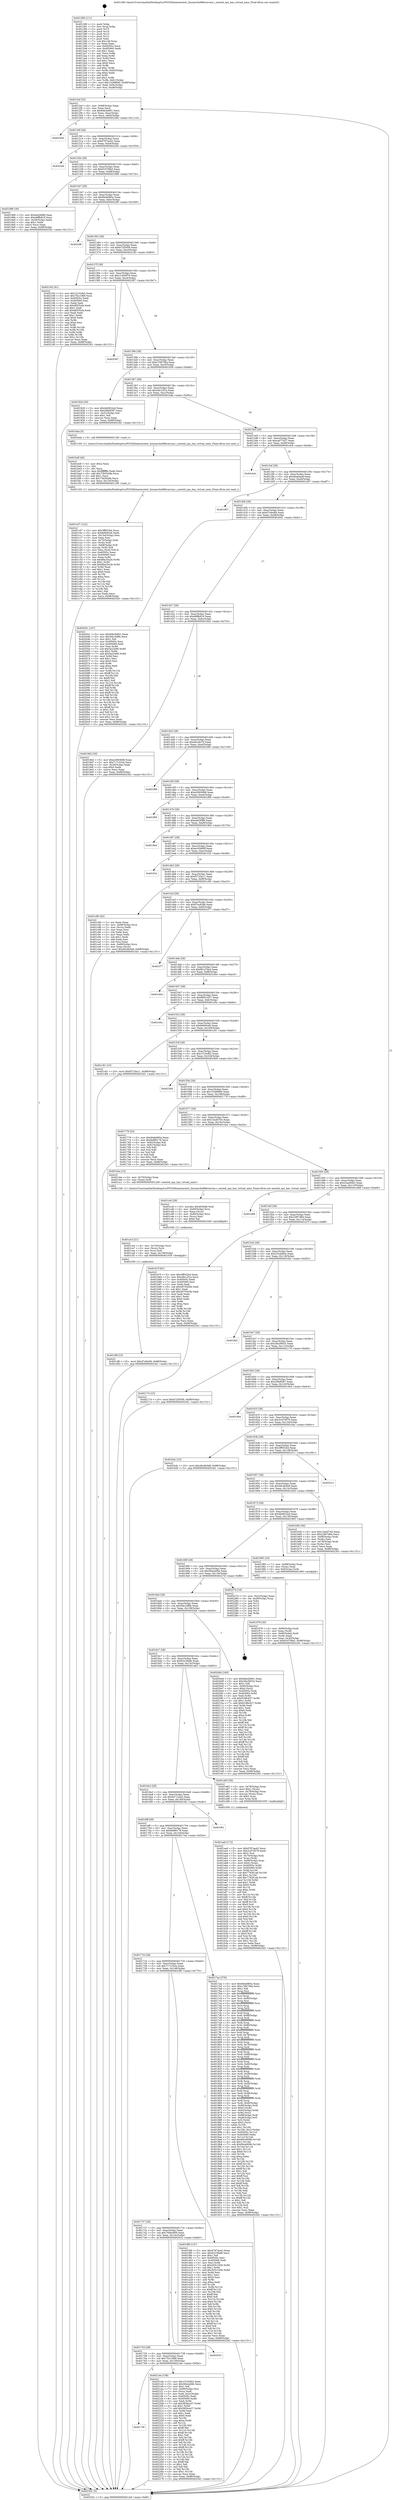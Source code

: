 digraph "0x401280" {
  label = "0x401280 (/mnt/c/Users/mathe/Desktop/tcc/POCII/binaries/extr_linuxarchx86kvmvmx.c_nested_cpu_has_virtual_nmis_Final-ollvm.out::main(0))"
  labelloc = "t"
  node[shape=record]

  Entry [label="",width=0.3,height=0.3,shape=circle,fillcolor=black,style=filled]
  "0x4012ef" [label="{
     0x4012ef [32]\l
     | [instrs]\l
     &nbsp;&nbsp;0x4012ef \<+6\>: mov -0x98(%rbp),%eax\l
     &nbsp;&nbsp;0x4012f5 \<+2\>: mov %eax,%ecx\l
     &nbsp;&nbsp;0x4012f7 \<+6\>: sub $0x84b2b801,%ecx\l
     &nbsp;&nbsp;0x4012fd \<+6\>: mov %eax,-0xac(%rbp)\l
     &nbsp;&nbsp;0x401303 \<+6\>: mov %ecx,-0xb0(%rbp)\l
     &nbsp;&nbsp;0x401309 \<+6\>: je 000000000040239d \<main+0x111d\>\l
  }"]
  "0x40239d" [label="{
     0x40239d\l
  }", style=dashed]
  "0x40130f" [label="{
     0x40130f [28]\l
     | [instrs]\l
     &nbsp;&nbsp;0x40130f \<+5\>: jmp 0000000000401314 \<main+0x94\>\l
     &nbsp;&nbsp;0x401314 \<+6\>: mov -0xac(%rbp),%eax\l
     &nbsp;&nbsp;0x40131a \<+5\>: sub $0x8787ae42,%eax\l
     &nbsp;&nbsp;0x40131f \<+6\>: mov %eax,-0xb4(%rbp)\l
     &nbsp;&nbsp;0x401325 \<+6\>: je 00000000004022d4 \<main+0x1054\>\l
  }"]
  Exit [label="",width=0.3,height=0.3,shape=circle,fillcolor=black,style=filled,peripheries=2]
  "0x4022d4" [label="{
     0x4022d4\l
  }", style=dashed]
  "0x40132b" [label="{
     0x40132b [28]\l
     | [instrs]\l
     &nbsp;&nbsp;0x40132b \<+5\>: jmp 0000000000401330 \<main+0xb0\>\l
     &nbsp;&nbsp;0x401330 \<+6\>: mov -0xac(%rbp),%eax\l
     &nbsp;&nbsp;0x401336 \<+5\>: sub $0x91679fa5,%eax\l
     &nbsp;&nbsp;0x40133b \<+6\>: mov %eax,-0xb8(%rbp)\l
     &nbsp;&nbsp;0x401341 \<+6\>: je 0000000000401996 \<main+0x716\>\l
  }"]
  "0x40176f" [label="{
     0x40176f\l
  }", style=dashed]
  "0x401996" [label="{
     0x401996 [30]\l
     | [instrs]\l
     &nbsp;&nbsp;0x401996 \<+5\>: mov $0xebd36ffd,%eax\l
     &nbsp;&nbsp;0x40199b \<+5\>: mov $0xd9ffb819,%ecx\l
     &nbsp;&nbsp;0x4019a0 \<+3\>: mov -0x30(%rbp),%edx\l
     &nbsp;&nbsp;0x4019a3 \<+3\>: cmp $0x1,%edx\l
     &nbsp;&nbsp;0x4019a6 \<+3\>: cmovl %ecx,%eax\l
     &nbsp;&nbsp;0x4019a9 \<+6\>: mov %eax,-0x98(%rbp)\l
     &nbsp;&nbsp;0x4019af \<+5\>: jmp 00000000004023d1 \<main+0x1151\>\l
  }"]
  "0x401347" [label="{
     0x401347 [28]\l
     | [instrs]\l
     &nbsp;&nbsp;0x401347 \<+5\>: jmp 000000000040134c \<main+0xcc\>\l
     &nbsp;&nbsp;0x40134c \<+6\>: mov -0xac(%rbp),%eax\l
     &nbsp;&nbsp;0x401352 \<+5\>: sub $0x9ede985a,%eax\l
     &nbsp;&nbsp;0x401357 \<+6\>: mov %eax,-0xbc(%rbp)\l
     &nbsp;&nbsp;0x40135d \<+6\>: je 000000000040228f \<main+0x100f\>\l
  }"]
  "0x4021de" [label="{
     0x4021de [159]\l
     | [instrs]\l
     &nbsp;&nbsp;0x4021de \<+5\>: mov $0x1519cfb2,%eax\l
     &nbsp;&nbsp;0x4021e3 \<+5\>: mov $0x564ca94b,%ecx\l
     &nbsp;&nbsp;0x4021e8 \<+2\>: mov $0x1,%dl\l
     &nbsp;&nbsp;0x4021ea \<+7\>: mov -0x90(%rbp),%rsi\l
     &nbsp;&nbsp;0x4021f1 \<+2\>: mov (%rsi),%edi\l
     &nbsp;&nbsp;0x4021f3 \<+3\>: mov %edi,-0x2c(%rbp)\l
     &nbsp;&nbsp;0x4021f6 \<+7\>: mov 0x40505c,%edi\l
     &nbsp;&nbsp;0x4021fd \<+8\>: mov 0x405060,%r8d\l
     &nbsp;&nbsp;0x402205 \<+3\>: mov %edi,%r9d\l
     &nbsp;&nbsp;0x402208 \<+7\>: sub $0x583bce37,%r9d\l
     &nbsp;&nbsp;0x40220f \<+4\>: sub $0x1,%r9d\l
     &nbsp;&nbsp;0x402213 \<+7\>: add $0x583bce37,%r9d\l
     &nbsp;&nbsp;0x40221a \<+4\>: imul %r9d,%edi\l
     &nbsp;&nbsp;0x40221e \<+3\>: and $0x1,%edi\l
     &nbsp;&nbsp;0x402221 \<+3\>: cmp $0x0,%edi\l
     &nbsp;&nbsp;0x402224 \<+4\>: sete %r10b\l
     &nbsp;&nbsp;0x402228 \<+4\>: cmp $0xa,%r8d\l
     &nbsp;&nbsp;0x40222c \<+4\>: setl %r11b\l
     &nbsp;&nbsp;0x402230 \<+3\>: mov %r10b,%bl\l
     &nbsp;&nbsp;0x402233 \<+3\>: xor $0xff,%bl\l
     &nbsp;&nbsp;0x402236 \<+3\>: mov %r11b,%r14b\l
     &nbsp;&nbsp;0x402239 \<+4\>: xor $0xff,%r14b\l
     &nbsp;&nbsp;0x40223d \<+3\>: xor $0x1,%dl\l
     &nbsp;&nbsp;0x402240 \<+3\>: mov %bl,%r15b\l
     &nbsp;&nbsp;0x402243 \<+4\>: and $0xff,%r15b\l
     &nbsp;&nbsp;0x402247 \<+3\>: and %dl,%r10b\l
     &nbsp;&nbsp;0x40224a \<+3\>: mov %r14b,%r12b\l
     &nbsp;&nbsp;0x40224d \<+4\>: and $0xff,%r12b\l
     &nbsp;&nbsp;0x402251 \<+3\>: and %dl,%r11b\l
     &nbsp;&nbsp;0x402254 \<+3\>: or %r10b,%r15b\l
     &nbsp;&nbsp;0x402257 \<+3\>: or %r11b,%r12b\l
     &nbsp;&nbsp;0x40225a \<+3\>: xor %r12b,%r15b\l
     &nbsp;&nbsp;0x40225d \<+3\>: or %r14b,%bl\l
     &nbsp;&nbsp;0x402260 \<+3\>: xor $0xff,%bl\l
     &nbsp;&nbsp;0x402263 \<+3\>: or $0x1,%dl\l
     &nbsp;&nbsp;0x402266 \<+2\>: and %dl,%bl\l
     &nbsp;&nbsp;0x402268 \<+3\>: or %bl,%r15b\l
     &nbsp;&nbsp;0x40226b \<+4\>: test $0x1,%r15b\l
     &nbsp;&nbsp;0x40226f \<+3\>: cmovne %ecx,%eax\l
     &nbsp;&nbsp;0x402272 \<+6\>: mov %eax,-0x98(%rbp)\l
     &nbsp;&nbsp;0x402278 \<+5\>: jmp 00000000004023d1 \<main+0x1151\>\l
  }"]
  "0x40228f" [label="{
     0x40228f\l
  }", style=dashed]
  "0x401363" [label="{
     0x401363 [28]\l
     | [instrs]\l
     &nbsp;&nbsp;0x401363 \<+5\>: jmp 0000000000401368 \<main+0xe8\>\l
     &nbsp;&nbsp;0x401368 \<+6\>: mov -0xac(%rbp),%eax\l
     &nbsp;&nbsp;0x40136e \<+5\>: sub $0xb72f3058,%eax\l
     &nbsp;&nbsp;0x401373 \<+6\>: mov %eax,-0xc0(%rbp)\l
     &nbsp;&nbsp;0x401379 \<+6\>: je 0000000000402183 \<main+0xf03\>\l
  }"]
  "0x401753" [label="{
     0x401753 [28]\l
     | [instrs]\l
     &nbsp;&nbsp;0x401753 \<+5\>: jmp 0000000000401758 \<main+0x4d8\>\l
     &nbsp;&nbsp;0x401758 \<+6\>: mov -0xac(%rbp),%eax\l
     &nbsp;&nbsp;0x40175e \<+5\>: sub $0x7f2c1868,%eax\l
     &nbsp;&nbsp;0x401763 \<+6\>: mov %eax,-0x150(%rbp)\l
     &nbsp;&nbsp;0x401769 \<+6\>: je 00000000004021de \<main+0xf5e\>\l
  }"]
  "0x402183" [label="{
     0x402183 [91]\l
     | [instrs]\l
     &nbsp;&nbsp;0x402183 \<+5\>: mov $0x1519cfb2,%eax\l
     &nbsp;&nbsp;0x402188 \<+5\>: mov $0x7f2c1868,%ecx\l
     &nbsp;&nbsp;0x40218d \<+7\>: mov 0x40505c,%edx\l
     &nbsp;&nbsp;0x402194 \<+7\>: mov 0x405060,%esi\l
     &nbsp;&nbsp;0x40219b \<+2\>: mov %edx,%edi\l
     &nbsp;&nbsp;0x40219d \<+6\>: sub $0xdf355cfa,%edi\l
     &nbsp;&nbsp;0x4021a3 \<+3\>: sub $0x1,%edi\l
     &nbsp;&nbsp;0x4021a6 \<+6\>: add $0xdf355cfa,%edi\l
     &nbsp;&nbsp;0x4021ac \<+3\>: imul %edi,%edx\l
     &nbsp;&nbsp;0x4021af \<+3\>: and $0x1,%edx\l
     &nbsp;&nbsp;0x4021b2 \<+3\>: cmp $0x0,%edx\l
     &nbsp;&nbsp;0x4021b5 \<+4\>: sete %r8b\l
     &nbsp;&nbsp;0x4021b9 \<+3\>: cmp $0xa,%esi\l
     &nbsp;&nbsp;0x4021bc \<+4\>: setl %r9b\l
     &nbsp;&nbsp;0x4021c0 \<+3\>: mov %r8b,%r10b\l
     &nbsp;&nbsp;0x4021c3 \<+3\>: and %r9b,%r10b\l
     &nbsp;&nbsp;0x4021c6 \<+3\>: xor %r9b,%r8b\l
     &nbsp;&nbsp;0x4021c9 \<+3\>: or %r8b,%r10b\l
     &nbsp;&nbsp;0x4021cc \<+4\>: test $0x1,%r10b\l
     &nbsp;&nbsp;0x4021d0 \<+3\>: cmovne %ecx,%eax\l
     &nbsp;&nbsp;0x4021d3 \<+6\>: mov %eax,-0x98(%rbp)\l
     &nbsp;&nbsp;0x4021d9 \<+5\>: jmp 00000000004023d1 \<main+0x1151\>\l
  }"]
  "0x40137f" [label="{
     0x40137f [28]\l
     | [instrs]\l
     &nbsp;&nbsp;0x40137f \<+5\>: jmp 0000000000401384 \<main+0x104\>\l
     &nbsp;&nbsp;0x401384 \<+6\>: mov -0xac(%rbp),%eax\l
     &nbsp;&nbsp;0x40138a \<+5\>: sub $0xc145d979,%eax\l
     &nbsp;&nbsp;0x40138f \<+6\>: mov %eax,-0xc4(%rbp)\l
     &nbsp;&nbsp;0x401395 \<+6\>: je 0000000000402367 \<main+0x10e7\>\l
  }"]
  "0x402032" [label="{
     0x402032\l
  }", style=dashed]
  "0x402367" [label="{
     0x402367\l
  }", style=dashed]
  "0x40139b" [label="{
     0x40139b [28]\l
     | [instrs]\l
     &nbsp;&nbsp;0x40139b \<+5\>: jmp 00000000004013a0 \<main+0x120\>\l
     &nbsp;&nbsp;0x4013a0 \<+6\>: mov -0xac(%rbp),%eax\l
     &nbsp;&nbsp;0x4013a6 \<+5\>: sub $0xc7d8758a,%eax\l
     &nbsp;&nbsp;0x4013ab \<+6\>: mov %eax,-0xc8(%rbp)\l
     &nbsp;&nbsp;0x4013b1 \<+6\>: je 0000000000401926 \<main+0x6a6\>\l
  }"]
  "0x401cf8" [label="{
     0x401cf8 [15]\l
     | [instrs]\l
     &nbsp;&nbsp;0x401cf8 \<+10\>: movl $0xd7c9e4f4,-0x98(%rbp)\l
     &nbsp;&nbsp;0x401d02 \<+5\>: jmp 00000000004023d1 \<main+0x1151\>\l
  }"]
  "0x401926" [label="{
     0x401926 [30]\l
     | [instrs]\l
     &nbsp;&nbsp;0x401926 \<+5\>: mov $0x4b0822a0,%eax\l
     &nbsp;&nbsp;0x40192b \<+5\>: mov $0x29fa8387,%ecx\l
     &nbsp;&nbsp;0x401930 \<+3\>: mov -0x31(%rbp),%dl\l
     &nbsp;&nbsp;0x401933 \<+3\>: test $0x1,%dl\l
     &nbsp;&nbsp;0x401936 \<+3\>: cmovne %ecx,%eax\l
     &nbsp;&nbsp;0x401939 \<+6\>: mov %eax,-0x98(%rbp)\l
     &nbsp;&nbsp;0x40193f \<+5\>: jmp 00000000004023d1 \<main+0x1151\>\l
  }"]
  "0x4013b7" [label="{
     0x4013b7 [28]\l
     | [instrs]\l
     &nbsp;&nbsp;0x4013b7 \<+5\>: jmp 00000000004013bc \<main+0x13c\>\l
     &nbsp;&nbsp;0x4013bc \<+6\>: mov -0xac(%rbp),%eax\l
     &nbsp;&nbsp;0x4013c2 \<+5\>: sub $0xc8e12f1a,%eax\l
     &nbsp;&nbsp;0x4013c7 \<+6\>: mov %eax,-0xcc(%rbp)\l
     &nbsp;&nbsp;0x4013cd \<+6\>: je 0000000000401bda \<main+0x95a\>\l
  }"]
  "0x401ce3" [label="{
     0x401ce3 [21]\l
     | [instrs]\l
     &nbsp;&nbsp;0x401ce3 \<+4\>: mov -0x70(%rbp),%rcx\l
     &nbsp;&nbsp;0x401ce7 \<+3\>: mov (%rcx),%rcx\l
     &nbsp;&nbsp;0x401cea \<+3\>: mov %rcx,%rdi\l
     &nbsp;&nbsp;0x401ced \<+6\>: mov %eax,-0x158(%rbp)\l
     &nbsp;&nbsp;0x401cf3 \<+5\>: call 0000000000401030 \<free@plt\>\l
     | [calls]\l
     &nbsp;&nbsp;0x401030 \{1\} (unknown)\l
  }"]
  "0x401bda" [label="{
     0x401bda [5]\l
     | [instrs]\l
     &nbsp;&nbsp;0x401bda \<+5\>: call 0000000000401160 \<next_i\>\l
     | [calls]\l
     &nbsp;&nbsp;0x401160 \{1\} (/mnt/c/Users/mathe/Desktop/tcc/POCII/binaries/extr_linuxarchx86kvmvmx.c_nested_cpu_has_virtual_nmis_Final-ollvm.out::next_i)\l
  }"]
  "0x4013d3" [label="{
     0x4013d3 [28]\l
     | [instrs]\l
     &nbsp;&nbsp;0x4013d3 \<+5\>: jmp 00000000004013d8 \<main+0x158\>\l
     &nbsp;&nbsp;0x4013d8 \<+6\>: mov -0xac(%rbp),%eax\l
     &nbsp;&nbsp;0x4013de \<+5\>: sub $0xcaf77d27,%eax\l
     &nbsp;&nbsp;0x4013e3 \<+6\>: mov %eax,-0xd0(%rbp)\l
     &nbsp;&nbsp;0x4013e9 \<+6\>: je 0000000000401dcb \<main+0xb4b\>\l
  }"]
  "0x401cc6" [label="{
     0x401cc6 [29]\l
     | [instrs]\l
     &nbsp;&nbsp;0x401cc6 \<+10\>: movabs $0x4030d6,%rdi\l
     &nbsp;&nbsp;0x401cd0 \<+4\>: mov -0x60(%rbp),%rcx\l
     &nbsp;&nbsp;0x401cd4 \<+2\>: mov %eax,(%rcx)\l
     &nbsp;&nbsp;0x401cd6 \<+4\>: mov -0x60(%rbp),%rcx\l
     &nbsp;&nbsp;0x401cda \<+2\>: mov (%rcx),%esi\l
     &nbsp;&nbsp;0x401cdc \<+2\>: mov $0x0,%al\l
     &nbsp;&nbsp;0x401cde \<+5\>: call 0000000000401040 \<printf@plt\>\l
     | [calls]\l
     &nbsp;&nbsp;0x401040 \{1\} (unknown)\l
  }"]
  "0x401dcb" [label="{
     0x401dcb\l
  }", style=dashed]
  "0x4013ef" [label="{
     0x4013ef [28]\l
     | [instrs]\l
     &nbsp;&nbsp;0x4013ef \<+5\>: jmp 00000000004013f4 \<main+0x174\>\l
     &nbsp;&nbsp;0x4013f4 \<+6\>: mov -0xac(%rbp),%eax\l
     &nbsp;&nbsp;0x4013fa \<+5\>: sub $0xd4a6ea4f,%eax\l
     &nbsp;&nbsp;0x4013ff \<+6\>: mov %eax,-0xd4(%rbp)\l
     &nbsp;&nbsp;0x401405 \<+6\>: je 0000000000401d07 \<main+0xa87\>\l
  }"]
  "0x401c07" [label="{
     0x401c07 [122]\l
     | [instrs]\l
     &nbsp;&nbsp;0x401c07 \<+5\>: mov $0x3ff052b4,%ecx\l
     &nbsp;&nbsp;0x401c0c \<+5\>: mov $0xfe609ce6,%edx\l
     &nbsp;&nbsp;0x401c11 \<+6\>: mov -0x154(%rbp),%esi\l
     &nbsp;&nbsp;0x401c17 \<+3\>: imul %eax,%esi\l
     &nbsp;&nbsp;0x401c1a \<+4\>: mov -0x70(%rbp),%rdi\l
     &nbsp;&nbsp;0x401c1e \<+3\>: mov (%rdi),%rdi\l
     &nbsp;&nbsp;0x401c21 \<+4\>: mov -0x68(%rbp),%r8\l
     &nbsp;&nbsp;0x401c25 \<+3\>: movslq (%r8),%r8\l
     &nbsp;&nbsp;0x401c28 \<+4\>: mov %esi,(%rdi,%r8,4)\l
     &nbsp;&nbsp;0x401c2c \<+7\>: mov 0x40505c,%eax\l
     &nbsp;&nbsp;0x401c33 \<+7\>: mov 0x405060,%esi\l
     &nbsp;&nbsp;0x401c3a \<+3\>: mov %eax,%r9d\l
     &nbsp;&nbsp;0x401c3d \<+7\>: sub $0x89a25a2b,%r9d\l
     &nbsp;&nbsp;0x401c44 \<+4\>: sub $0x1,%r9d\l
     &nbsp;&nbsp;0x401c48 \<+7\>: add $0x89a25a2b,%r9d\l
     &nbsp;&nbsp;0x401c4f \<+4\>: imul %r9d,%eax\l
     &nbsp;&nbsp;0x401c53 \<+3\>: and $0x1,%eax\l
     &nbsp;&nbsp;0x401c56 \<+3\>: cmp $0x0,%eax\l
     &nbsp;&nbsp;0x401c59 \<+4\>: sete %r10b\l
     &nbsp;&nbsp;0x401c5d \<+3\>: cmp $0xa,%esi\l
     &nbsp;&nbsp;0x401c60 \<+4\>: setl %r11b\l
     &nbsp;&nbsp;0x401c64 \<+3\>: mov %r10b,%bl\l
     &nbsp;&nbsp;0x401c67 \<+3\>: and %r11b,%bl\l
     &nbsp;&nbsp;0x401c6a \<+3\>: xor %r11b,%r10b\l
     &nbsp;&nbsp;0x401c6d \<+3\>: or %r10b,%bl\l
     &nbsp;&nbsp;0x401c70 \<+3\>: test $0x1,%bl\l
     &nbsp;&nbsp;0x401c73 \<+3\>: cmovne %edx,%ecx\l
     &nbsp;&nbsp;0x401c76 \<+6\>: mov %ecx,-0x98(%rbp)\l
     &nbsp;&nbsp;0x401c7c \<+5\>: jmp 00000000004023d1 \<main+0x1151\>\l
  }"]
  "0x401d07" [label="{
     0x401d07\l
  }", style=dashed]
  "0x40140b" [label="{
     0x40140b [28]\l
     | [instrs]\l
     &nbsp;&nbsp;0x40140b \<+5\>: jmp 0000000000401410 \<main+0x190\>\l
     &nbsp;&nbsp;0x401410 \<+6\>: mov -0xac(%rbp),%eax\l
     &nbsp;&nbsp;0x401416 \<+5\>: sub $0xd7c9e4f4,%eax\l
     &nbsp;&nbsp;0x40141b \<+6\>: mov %eax,-0xd8(%rbp)\l
     &nbsp;&nbsp;0x401421 \<+6\>: je 0000000000402041 \<main+0xdc1\>\l
  }"]
  "0x401bdf" [label="{
     0x401bdf [40]\l
     | [instrs]\l
     &nbsp;&nbsp;0x401bdf \<+5\>: mov $0x2,%ecx\l
     &nbsp;&nbsp;0x401be4 \<+1\>: cltd\l
     &nbsp;&nbsp;0x401be5 \<+2\>: idiv %ecx\l
     &nbsp;&nbsp;0x401be7 \<+6\>: imul $0xfffffffe,%edx,%ecx\l
     &nbsp;&nbsp;0x401bed \<+6\>: add $0x73b55e9b,%ecx\l
     &nbsp;&nbsp;0x401bf3 \<+3\>: add $0x1,%ecx\l
     &nbsp;&nbsp;0x401bf6 \<+6\>: sub $0x73b55e9b,%ecx\l
     &nbsp;&nbsp;0x401bfc \<+6\>: mov %ecx,-0x154(%rbp)\l
     &nbsp;&nbsp;0x401c02 \<+5\>: call 0000000000401160 \<next_i\>\l
     | [calls]\l
     &nbsp;&nbsp;0x401160 \{1\} (/mnt/c/Users/mathe/Desktop/tcc/POCII/binaries/extr_linuxarchx86kvmvmx.c_nested_cpu_has_virtual_nmis_Final-ollvm.out::next_i)\l
  }"]
  "0x402041" [label="{
     0x402041 [147]\l
     | [instrs]\l
     &nbsp;&nbsp;0x402041 \<+5\>: mov $0x84b2b801,%eax\l
     &nbsp;&nbsp;0x402046 \<+5\>: mov $0x56e1bf9b,%ecx\l
     &nbsp;&nbsp;0x40204b \<+2\>: mov $0x1,%dl\l
     &nbsp;&nbsp;0x40204d \<+7\>: mov 0x40505c,%esi\l
     &nbsp;&nbsp;0x402054 \<+7\>: mov 0x405060,%edi\l
     &nbsp;&nbsp;0x40205b \<+3\>: mov %esi,%r8d\l
     &nbsp;&nbsp;0x40205e \<+7\>: sub $0x5a22e90,%r8d\l
     &nbsp;&nbsp;0x402065 \<+4\>: sub $0x1,%r8d\l
     &nbsp;&nbsp;0x402069 \<+7\>: add $0x5a22e90,%r8d\l
     &nbsp;&nbsp;0x402070 \<+4\>: imul %r8d,%esi\l
     &nbsp;&nbsp;0x402074 \<+3\>: and $0x1,%esi\l
     &nbsp;&nbsp;0x402077 \<+3\>: cmp $0x0,%esi\l
     &nbsp;&nbsp;0x40207a \<+4\>: sete %r9b\l
     &nbsp;&nbsp;0x40207e \<+3\>: cmp $0xa,%edi\l
     &nbsp;&nbsp;0x402081 \<+4\>: setl %r10b\l
     &nbsp;&nbsp;0x402085 \<+3\>: mov %r9b,%r11b\l
     &nbsp;&nbsp;0x402088 \<+4\>: xor $0xff,%r11b\l
     &nbsp;&nbsp;0x40208c \<+3\>: mov %r10b,%bl\l
     &nbsp;&nbsp;0x40208f \<+3\>: xor $0xff,%bl\l
     &nbsp;&nbsp;0x402092 \<+3\>: xor $0x1,%dl\l
     &nbsp;&nbsp;0x402095 \<+3\>: mov %r11b,%r14b\l
     &nbsp;&nbsp;0x402098 \<+4\>: and $0xff,%r14b\l
     &nbsp;&nbsp;0x40209c \<+3\>: and %dl,%r9b\l
     &nbsp;&nbsp;0x40209f \<+3\>: mov %bl,%r15b\l
     &nbsp;&nbsp;0x4020a2 \<+4\>: and $0xff,%r15b\l
     &nbsp;&nbsp;0x4020a6 \<+3\>: and %dl,%r10b\l
     &nbsp;&nbsp;0x4020a9 \<+3\>: or %r9b,%r14b\l
     &nbsp;&nbsp;0x4020ac \<+3\>: or %r10b,%r15b\l
     &nbsp;&nbsp;0x4020af \<+3\>: xor %r15b,%r14b\l
     &nbsp;&nbsp;0x4020b2 \<+3\>: or %bl,%r11b\l
     &nbsp;&nbsp;0x4020b5 \<+4\>: xor $0xff,%r11b\l
     &nbsp;&nbsp;0x4020b9 \<+3\>: or $0x1,%dl\l
     &nbsp;&nbsp;0x4020bc \<+3\>: and %dl,%r11b\l
     &nbsp;&nbsp;0x4020bf \<+3\>: or %r11b,%r14b\l
     &nbsp;&nbsp;0x4020c2 \<+4\>: test $0x1,%r14b\l
     &nbsp;&nbsp;0x4020c6 \<+3\>: cmovne %ecx,%eax\l
     &nbsp;&nbsp;0x4020c9 \<+6\>: mov %eax,-0x98(%rbp)\l
     &nbsp;&nbsp;0x4020cf \<+5\>: jmp 00000000004023d1 \<main+0x1151\>\l
  }"]
  "0x401427" [label="{
     0x401427 [28]\l
     | [instrs]\l
     &nbsp;&nbsp;0x401427 \<+5\>: jmp 000000000040142c \<main+0x1ac\>\l
     &nbsp;&nbsp;0x40142c \<+6\>: mov -0xac(%rbp),%eax\l
     &nbsp;&nbsp;0x401432 \<+5\>: sub $0xd9ffb819,%eax\l
     &nbsp;&nbsp;0x401437 \<+6\>: mov %eax,-0xdc(%rbp)\l
     &nbsp;&nbsp;0x40143d \<+6\>: je 00000000004019d2 \<main+0x752\>\l
  }"]
  "0x401aa0" [label="{
     0x401aa0 [172]\l
     | [instrs]\l
     &nbsp;&nbsp;0x401aa0 \<+5\>: mov $0x8787ae42,%ecx\l
     &nbsp;&nbsp;0x401aa5 \<+5\>: mov $0x2cd75979,%edx\l
     &nbsp;&nbsp;0x401aaa \<+3\>: mov $0x1,%sil\l
     &nbsp;&nbsp;0x401aad \<+4\>: mov -0x70(%rbp),%rdi\l
     &nbsp;&nbsp;0x401ab1 \<+3\>: mov %rax,(%rdi)\l
     &nbsp;&nbsp;0x401ab4 \<+4\>: mov -0x68(%rbp),%rax\l
     &nbsp;&nbsp;0x401ab8 \<+6\>: movl $0x0,(%rax)\l
     &nbsp;&nbsp;0x401abe \<+8\>: mov 0x40505c,%r8d\l
     &nbsp;&nbsp;0x401ac6 \<+8\>: mov 0x405060,%r9d\l
     &nbsp;&nbsp;0x401ace \<+3\>: mov %r8d,%r10d\l
     &nbsp;&nbsp;0x401ad1 \<+7\>: sub $0x779261a6,%r10d\l
     &nbsp;&nbsp;0x401ad8 \<+4\>: sub $0x1,%r10d\l
     &nbsp;&nbsp;0x401adc \<+7\>: add $0x779261a6,%r10d\l
     &nbsp;&nbsp;0x401ae3 \<+4\>: imul %r10d,%r8d\l
     &nbsp;&nbsp;0x401ae7 \<+4\>: and $0x1,%r8d\l
     &nbsp;&nbsp;0x401aeb \<+4\>: cmp $0x0,%r8d\l
     &nbsp;&nbsp;0x401aef \<+4\>: sete %r11b\l
     &nbsp;&nbsp;0x401af3 \<+4\>: cmp $0xa,%r9d\l
     &nbsp;&nbsp;0x401af7 \<+3\>: setl %bl\l
     &nbsp;&nbsp;0x401afa \<+3\>: mov %r11b,%r14b\l
     &nbsp;&nbsp;0x401afd \<+4\>: xor $0xff,%r14b\l
     &nbsp;&nbsp;0x401b01 \<+3\>: mov %bl,%r15b\l
     &nbsp;&nbsp;0x401b04 \<+4\>: xor $0xff,%r15b\l
     &nbsp;&nbsp;0x401b08 \<+4\>: xor $0x0,%sil\l
     &nbsp;&nbsp;0x401b0c \<+3\>: mov %r14b,%r12b\l
     &nbsp;&nbsp;0x401b0f \<+4\>: and $0x0,%r12b\l
     &nbsp;&nbsp;0x401b13 \<+3\>: and %sil,%r11b\l
     &nbsp;&nbsp;0x401b16 \<+3\>: mov %r15b,%r13b\l
     &nbsp;&nbsp;0x401b19 \<+4\>: and $0x0,%r13b\l
     &nbsp;&nbsp;0x401b1d \<+3\>: and %sil,%bl\l
     &nbsp;&nbsp;0x401b20 \<+3\>: or %r11b,%r12b\l
     &nbsp;&nbsp;0x401b23 \<+3\>: or %bl,%r13b\l
     &nbsp;&nbsp;0x401b26 \<+3\>: xor %r13b,%r12b\l
     &nbsp;&nbsp;0x401b29 \<+3\>: or %r15b,%r14b\l
     &nbsp;&nbsp;0x401b2c \<+4\>: xor $0xff,%r14b\l
     &nbsp;&nbsp;0x401b30 \<+4\>: or $0x0,%sil\l
     &nbsp;&nbsp;0x401b34 \<+3\>: and %sil,%r14b\l
     &nbsp;&nbsp;0x401b37 \<+3\>: or %r14b,%r12b\l
     &nbsp;&nbsp;0x401b3a \<+4\>: test $0x1,%r12b\l
     &nbsp;&nbsp;0x401b3e \<+3\>: cmovne %edx,%ecx\l
     &nbsp;&nbsp;0x401b41 \<+6\>: mov %ecx,-0x98(%rbp)\l
     &nbsp;&nbsp;0x401b47 \<+5\>: jmp 00000000004023d1 \<main+0x1151\>\l
  }"]
  "0x4019d2" [label="{
     0x4019d2 [30]\l
     | [instrs]\l
     &nbsp;&nbsp;0x4019d2 \<+5\>: mov $0xe2893668,%eax\l
     &nbsp;&nbsp;0x4019d7 \<+5\>: mov $0x717c32cb,%ecx\l
     &nbsp;&nbsp;0x4019dc \<+3\>: mov -0x30(%rbp),%edx\l
     &nbsp;&nbsp;0x4019df \<+3\>: cmp $0x0,%edx\l
     &nbsp;&nbsp;0x4019e2 \<+3\>: cmove %ecx,%eax\l
     &nbsp;&nbsp;0x4019e5 \<+6\>: mov %eax,-0x98(%rbp)\l
     &nbsp;&nbsp;0x4019eb \<+5\>: jmp 00000000004023d1 \<main+0x1151\>\l
  }"]
  "0x401443" [label="{
     0x401443 [28]\l
     | [instrs]\l
     &nbsp;&nbsp;0x401443 \<+5\>: jmp 0000000000401448 \<main+0x1c8\>\l
     &nbsp;&nbsp;0x401448 \<+6\>: mov -0xac(%rbp),%eax\l
     &nbsp;&nbsp;0x40144e \<+5\>: sub $0xdd1efc79,%eax\l
     &nbsp;&nbsp;0x401453 \<+6\>: mov %eax,-0xe0(%rbp)\l
     &nbsp;&nbsp;0x401459 \<+6\>: je 0000000000402389 \<main+0x1109\>\l
  }"]
  "0x401737" [label="{
     0x401737 [28]\l
     | [instrs]\l
     &nbsp;&nbsp;0x401737 \<+5\>: jmp 000000000040173c \<main+0x4bc\>\l
     &nbsp;&nbsp;0x40173c \<+6\>: mov -0xac(%rbp),%eax\l
     &nbsp;&nbsp;0x401742 \<+5\>: sub $0x768bc809,%eax\l
     &nbsp;&nbsp;0x401747 \<+6\>: mov %eax,-0x14c(%rbp)\l
     &nbsp;&nbsp;0x40174d \<+6\>: je 0000000000402032 \<main+0xdb2\>\l
  }"]
  "0x402389" [label="{
     0x402389\l
  }", style=dashed]
  "0x40145f" [label="{
     0x40145f [28]\l
     | [instrs]\l
     &nbsp;&nbsp;0x40145f \<+5\>: jmp 0000000000401464 \<main+0x1e4\>\l
     &nbsp;&nbsp;0x401464 \<+6\>: mov -0xac(%rbp),%eax\l
     &nbsp;&nbsp;0x40146a \<+5\>: sub $0xe2893668,%eax\l
     &nbsp;&nbsp;0x40146f \<+6\>: mov %eax,-0xe4(%rbp)\l
     &nbsp;&nbsp;0x401475 \<+6\>: je 0000000000401f68 \<main+0xce8\>\l
  }"]
  "0x4019f0" [label="{
     0x4019f0 [147]\l
     | [instrs]\l
     &nbsp;&nbsp;0x4019f0 \<+5\>: mov $0x8787ae42,%eax\l
     &nbsp;&nbsp;0x4019f5 \<+5\>: mov $0x62239afb,%ecx\l
     &nbsp;&nbsp;0x4019fa \<+2\>: mov $0x1,%dl\l
     &nbsp;&nbsp;0x4019fc \<+7\>: mov 0x40505c,%esi\l
     &nbsp;&nbsp;0x401a03 \<+7\>: mov 0x405060,%edi\l
     &nbsp;&nbsp;0x401a0a \<+3\>: mov %esi,%r8d\l
     &nbsp;&nbsp;0x401a0d \<+7\>: sub $0x303c193b,%r8d\l
     &nbsp;&nbsp;0x401a14 \<+4\>: sub $0x1,%r8d\l
     &nbsp;&nbsp;0x401a18 \<+7\>: add $0x303c193b,%r8d\l
     &nbsp;&nbsp;0x401a1f \<+4\>: imul %r8d,%esi\l
     &nbsp;&nbsp;0x401a23 \<+3\>: and $0x1,%esi\l
     &nbsp;&nbsp;0x401a26 \<+3\>: cmp $0x0,%esi\l
     &nbsp;&nbsp;0x401a29 \<+4\>: sete %r9b\l
     &nbsp;&nbsp;0x401a2d \<+3\>: cmp $0xa,%edi\l
     &nbsp;&nbsp;0x401a30 \<+4\>: setl %r10b\l
     &nbsp;&nbsp;0x401a34 \<+3\>: mov %r9b,%r11b\l
     &nbsp;&nbsp;0x401a37 \<+4\>: xor $0xff,%r11b\l
     &nbsp;&nbsp;0x401a3b \<+3\>: mov %r10b,%bl\l
     &nbsp;&nbsp;0x401a3e \<+3\>: xor $0xff,%bl\l
     &nbsp;&nbsp;0x401a41 \<+3\>: xor $0x0,%dl\l
     &nbsp;&nbsp;0x401a44 \<+3\>: mov %r11b,%r14b\l
     &nbsp;&nbsp;0x401a47 \<+4\>: and $0x0,%r14b\l
     &nbsp;&nbsp;0x401a4b \<+3\>: and %dl,%r9b\l
     &nbsp;&nbsp;0x401a4e \<+3\>: mov %bl,%r15b\l
     &nbsp;&nbsp;0x401a51 \<+4\>: and $0x0,%r15b\l
     &nbsp;&nbsp;0x401a55 \<+3\>: and %dl,%r10b\l
     &nbsp;&nbsp;0x401a58 \<+3\>: or %r9b,%r14b\l
     &nbsp;&nbsp;0x401a5b \<+3\>: or %r10b,%r15b\l
     &nbsp;&nbsp;0x401a5e \<+3\>: xor %r15b,%r14b\l
     &nbsp;&nbsp;0x401a61 \<+3\>: or %bl,%r11b\l
     &nbsp;&nbsp;0x401a64 \<+4\>: xor $0xff,%r11b\l
     &nbsp;&nbsp;0x401a68 \<+3\>: or $0x0,%dl\l
     &nbsp;&nbsp;0x401a6b \<+3\>: and %dl,%r11b\l
     &nbsp;&nbsp;0x401a6e \<+3\>: or %r11b,%r14b\l
     &nbsp;&nbsp;0x401a71 \<+4\>: test $0x1,%r14b\l
     &nbsp;&nbsp;0x401a75 \<+3\>: cmovne %ecx,%eax\l
     &nbsp;&nbsp;0x401a78 \<+6\>: mov %eax,-0x98(%rbp)\l
     &nbsp;&nbsp;0x401a7e \<+5\>: jmp 00000000004023d1 \<main+0x1151\>\l
  }"]
  "0x401f68" [label="{
     0x401f68\l
  }", style=dashed]
  "0x40147b" [label="{
     0x40147b [28]\l
     | [instrs]\l
     &nbsp;&nbsp;0x40147b \<+5\>: jmp 0000000000401480 \<main+0x200\>\l
     &nbsp;&nbsp;0x401480 \<+6\>: mov -0xac(%rbp),%eax\l
     &nbsp;&nbsp;0x401486 \<+5\>: sub $0xebd36ffd,%eax\l
     &nbsp;&nbsp;0x40148b \<+6\>: mov %eax,-0xe8(%rbp)\l
     &nbsp;&nbsp;0x401491 \<+6\>: je 00000000004019b4 \<main+0x734\>\l
  }"]
  "0x401978" [label="{
     0x401978 [30]\l
     | [instrs]\l
     &nbsp;&nbsp;0x401978 \<+4\>: mov -0x80(%rbp),%rdi\l
     &nbsp;&nbsp;0x40197c \<+2\>: mov %eax,(%rdi)\l
     &nbsp;&nbsp;0x40197e \<+4\>: mov -0x80(%rbp),%rdi\l
     &nbsp;&nbsp;0x401982 \<+2\>: mov (%rdi),%eax\l
     &nbsp;&nbsp;0x401984 \<+3\>: mov %eax,-0x30(%rbp)\l
     &nbsp;&nbsp;0x401987 \<+10\>: movl $0x91679fa5,-0x98(%rbp)\l
     &nbsp;&nbsp;0x401991 \<+5\>: jmp 00000000004023d1 \<main+0x1151\>\l
  }"]
  "0x4019b4" [label="{
     0x4019b4\l
  }", style=dashed]
  "0x401497" [label="{
     0x401497 [28]\l
     | [instrs]\l
     &nbsp;&nbsp;0x401497 \<+5\>: jmp 000000000040149c \<main+0x21c\>\l
     &nbsp;&nbsp;0x40149c \<+6\>: mov -0xac(%rbp),%eax\l
     &nbsp;&nbsp;0x4014a2 \<+5\>: sub $0xec05680f,%eax\l
     &nbsp;&nbsp;0x4014a7 \<+6\>: mov %eax,-0xec(%rbp)\l
     &nbsp;&nbsp;0x4014ad \<+6\>: je 0000000000401f1b \<main+0xc9b\>\l
  }"]
  "0x40171b" [label="{
     0x40171b [28]\l
     | [instrs]\l
     &nbsp;&nbsp;0x40171b \<+5\>: jmp 0000000000401720 \<main+0x4a0\>\l
     &nbsp;&nbsp;0x401720 \<+6\>: mov -0xac(%rbp),%eax\l
     &nbsp;&nbsp;0x401726 \<+5\>: sub $0x717c32cb,%eax\l
     &nbsp;&nbsp;0x40172b \<+6\>: mov %eax,-0x148(%rbp)\l
     &nbsp;&nbsp;0x401731 \<+6\>: je 00000000004019f0 \<main+0x770\>\l
  }"]
  "0x401f1b" [label="{
     0x401f1b\l
  }", style=dashed]
  "0x4014b3" [label="{
     0x4014b3 [28]\l
     | [instrs]\l
     &nbsp;&nbsp;0x4014b3 \<+5\>: jmp 00000000004014b8 \<main+0x238\>\l
     &nbsp;&nbsp;0x4014b8 \<+6\>: mov -0xac(%rbp),%eax\l
     &nbsp;&nbsp;0x4014be \<+5\>: sub $0xf5720a11,%eax\l
     &nbsp;&nbsp;0x4014c3 \<+6\>: mov %eax,-0xf0(%rbp)\l
     &nbsp;&nbsp;0x4014c9 \<+6\>: je 0000000000401c90 \<main+0xa10\>\l
  }"]
  "0x4017ae" [label="{
     0x4017ae [376]\l
     | [instrs]\l
     &nbsp;&nbsp;0x4017ae \<+5\>: mov $0x9ede985a,%eax\l
     &nbsp;&nbsp;0x4017b3 \<+5\>: mov $0xc7d8758a,%ecx\l
     &nbsp;&nbsp;0x4017b8 \<+2\>: mov $0x1,%dl\l
     &nbsp;&nbsp;0x4017ba \<+3\>: mov %rsp,%rsi\l
     &nbsp;&nbsp;0x4017bd \<+4\>: add $0xfffffffffffffff0,%rsi\l
     &nbsp;&nbsp;0x4017c1 \<+3\>: mov %rsi,%rsp\l
     &nbsp;&nbsp;0x4017c4 \<+7\>: mov %rsi,-0x90(%rbp)\l
     &nbsp;&nbsp;0x4017cb \<+3\>: mov %rsp,%rsi\l
     &nbsp;&nbsp;0x4017ce \<+4\>: add $0xfffffffffffffff0,%rsi\l
     &nbsp;&nbsp;0x4017d2 \<+3\>: mov %rsi,%rsp\l
     &nbsp;&nbsp;0x4017d5 \<+3\>: mov %rsp,%rdi\l
     &nbsp;&nbsp;0x4017d8 \<+4\>: add $0xfffffffffffffff0,%rdi\l
     &nbsp;&nbsp;0x4017dc \<+3\>: mov %rdi,%rsp\l
     &nbsp;&nbsp;0x4017df \<+7\>: mov %rdi,-0x88(%rbp)\l
     &nbsp;&nbsp;0x4017e6 \<+3\>: mov %rsp,%rdi\l
     &nbsp;&nbsp;0x4017e9 \<+4\>: add $0xfffffffffffffff0,%rdi\l
     &nbsp;&nbsp;0x4017ed \<+3\>: mov %rdi,%rsp\l
     &nbsp;&nbsp;0x4017f0 \<+4\>: mov %rdi,-0x80(%rbp)\l
     &nbsp;&nbsp;0x4017f4 \<+3\>: mov %rsp,%rdi\l
     &nbsp;&nbsp;0x4017f7 \<+4\>: add $0xfffffffffffffff0,%rdi\l
     &nbsp;&nbsp;0x4017fb \<+3\>: mov %rdi,%rsp\l
     &nbsp;&nbsp;0x4017fe \<+4\>: mov %rdi,-0x78(%rbp)\l
     &nbsp;&nbsp;0x401802 \<+3\>: mov %rsp,%rdi\l
     &nbsp;&nbsp;0x401805 \<+4\>: add $0xfffffffffffffff0,%rdi\l
     &nbsp;&nbsp;0x401809 \<+3\>: mov %rdi,%rsp\l
     &nbsp;&nbsp;0x40180c \<+4\>: mov %rdi,-0x70(%rbp)\l
     &nbsp;&nbsp;0x401810 \<+3\>: mov %rsp,%rdi\l
     &nbsp;&nbsp;0x401813 \<+4\>: add $0xfffffffffffffff0,%rdi\l
     &nbsp;&nbsp;0x401817 \<+3\>: mov %rdi,%rsp\l
     &nbsp;&nbsp;0x40181a \<+4\>: mov %rdi,-0x68(%rbp)\l
     &nbsp;&nbsp;0x40181e \<+3\>: mov %rsp,%rdi\l
     &nbsp;&nbsp;0x401821 \<+4\>: add $0xfffffffffffffff0,%rdi\l
     &nbsp;&nbsp;0x401825 \<+3\>: mov %rdi,%rsp\l
     &nbsp;&nbsp;0x401828 \<+4\>: mov %rdi,-0x60(%rbp)\l
     &nbsp;&nbsp;0x40182c \<+3\>: mov %rsp,%rdi\l
     &nbsp;&nbsp;0x40182f \<+4\>: add $0xfffffffffffffff0,%rdi\l
     &nbsp;&nbsp;0x401833 \<+3\>: mov %rdi,%rsp\l
     &nbsp;&nbsp;0x401836 \<+4\>: mov %rdi,-0x58(%rbp)\l
     &nbsp;&nbsp;0x40183a \<+3\>: mov %rsp,%rdi\l
     &nbsp;&nbsp;0x40183d \<+4\>: add $0xfffffffffffffff0,%rdi\l
     &nbsp;&nbsp;0x401841 \<+3\>: mov %rdi,%rsp\l
     &nbsp;&nbsp;0x401844 \<+4\>: mov %rdi,-0x50(%rbp)\l
     &nbsp;&nbsp;0x401848 \<+3\>: mov %rsp,%rdi\l
     &nbsp;&nbsp;0x40184b \<+4\>: add $0xfffffffffffffff0,%rdi\l
     &nbsp;&nbsp;0x40184f \<+3\>: mov %rdi,%rsp\l
     &nbsp;&nbsp;0x401852 \<+4\>: mov %rdi,-0x48(%rbp)\l
     &nbsp;&nbsp;0x401856 \<+3\>: mov %rsp,%rdi\l
     &nbsp;&nbsp;0x401859 \<+4\>: add $0xfffffffffffffff0,%rdi\l
     &nbsp;&nbsp;0x40185d \<+3\>: mov %rdi,%rsp\l
     &nbsp;&nbsp;0x401860 \<+4\>: mov %rdi,-0x40(%rbp)\l
     &nbsp;&nbsp;0x401864 \<+7\>: mov -0x90(%rbp),%rdi\l
     &nbsp;&nbsp;0x40186b \<+6\>: movl $0x0,(%rdi)\l
     &nbsp;&nbsp;0x401871 \<+7\>: mov -0x9c(%rbp),%r8d\l
     &nbsp;&nbsp;0x401878 \<+3\>: mov %r8d,(%rsi)\l
     &nbsp;&nbsp;0x40187b \<+7\>: mov -0x88(%rbp),%rdi\l
     &nbsp;&nbsp;0x401882 \<+7\>: mov -0xa8(%rbp),%r9\l
     &nbsp;&nbsp;0x401889 \<+3\>: mov %r9,(%rdi)\l
     &nbsp;&nbsp;0x40188c \<+3\>: cmpl $0x2,(%rsi)\l
     &nbsp;&nbsp;0x40188f \<+4\>: setne %r10b\l
     &nbsp;&nbsp;0x401893 \<+4\>: and $0x1,%r10b\l
     &nbsp;&nbsp;0x401897 \<+4\>: mov %r10b,-0x31(%rbp)\l
     &nbsp;&nbsp;0x40189b \<+8\>: mov 0x40505c,%r11d\l
     &nbsp;&nbsp;0x4018a3 \<+7\>: mov 0x405060,%ebx\l
     &nbsp;&nbsp;0x4018aa \<+3\>: mov %r11d,%r14d\l
     &nbsp;&nbsp;0x4018ad \<+7\>: add $0x80ce909b,%r14d\l
     &nbsp;&nbsp;0x4018b4 \<+4\>: sub $0x1,%r14d\l
     &nbsp;&nbsp;0x4018b8 \<+7\>: sub $0x80ce909b,%r14d\l
     &nbsp;&nbsp;0x4018bf \<+4\>: imul %r14d,%r11d\l
     &nbsp;&nbsp;0x4018c3 \<+4\>: and $0x1,%r11d\l
     &nbsp;&nbsp;0x4018c7 \<+4\>: cmp $0x0,%r11d\l
     &nbsp;&nbsp;0x4018cb \<+4\>: sete %r10b\l
     &nbsp;&nbsp;0x4018cf \<+3\>: cmp $0xa,%ebx\l
     &nbsp;&nbsp;0x4018d2 \<+4\>: setl %r15b\l
     &nbsp;&nbsp;0x4018d6 \<+3\>: mov %r10b,%r12b\l
     &nbsp;&nbsp;0x4018d9 \<+4\>: xor $0xff,%r12b\l
     &nbsp;&nbsp;0x4018dd \<+3\>: mov %r15b,%r13b\l
     &nbsp;&nbsp;0x4018e0 \<+4\>: xor $0xff,%r13b\l
     &nbsp;&nbsp;0x4018e4 \<+3\>: xor $0x1,%dl\l
     &nbsp;&nbsp;0x4018e7 \<+3\>: mov %r12b,%sil\l
     &nbsp;&nbsp;0x4018ea \<+4\>: and $0xff,%sil\l
     &nbsp;&nbsp;0x4018ee \<+3\>: and %dl,%r10b\l
     &nbsp;&nbsp;0x4018f1 \<+3\>: mov %r13b,%dil\l
     &nbsp;&nbsp;0x4018f4 \<+4\>: and $0xff,%dil\l
     &nbsp;&nbsp;0x4018f8 \<+3\>: and %dl,%r15b\l
     &nbsp;&nbsp;0x4018fb \<+3\>: or %r10b,%sil\l
     &nbsp;&nbsp;0x4018fe \<+3\>: or %r15b,%dil\l
     &nbsp;&nbsp;0x401901 \<+3\>: xor %dil,%sil\l
     &nbsp;&nbsp;0x401904 \<+3\>: or %r13b,%r12b\l
     &nbsp;&nbsp;0x401907 \<+4\>: xor $0xff,%r12b\l
     &nbsp;&nbsp;0x40190b \<+3\>: or $0x1,%dl\l
     &nbsp;&nbsp;0x40190e \<+3\>: and %dl,%r12b\l
     &nbsp;&nbsp;0x401911 \<+3\>: or %r12b,%sil\l
     &nbsp;&nbsp;0x401914 \<+4\>: test $0x1,%sil\l
     &nbsp;&nbsp;0x401918 \<+3\>: cmovne %ecx,%eax\l
     &nbsp;&nbsp;0x40191b \<+6\>: mov %eax,-0x98(%rbp)\l
     &nbsp;&nbsp;0x401921 \<+5\>: jmp 00000000004023d1 \<main+0x1151\>\l
  }"]
  "0x401c90" [label="{
     0x401c90 [42]\l
     | [instrs]\l
     &nbsp;&nbsp;0x401c90 \<+2\>: xor %eax,%eax\l
     &nbsp;&nbsp;0x401c92 \<+4\>: mov -0x68(%rbp),%rcx\l
     &nbsp;&nbsp;0x401c96 \<+2\>: mov (%rcx),%edx\l
     &nbsp;&nbsp;0x401c98 \<+2\>: mov %eax,%esi\l
     &nbsp;&nbsp;0x401c9a \<+2\>: sub %edx,%esi\l
     &nbsp;&nbsp;0x401c9c \<+2\>: mov %eax,%edx\l
     &nbsp;&nbsp;0x401c9e \<+3\>: sub $0x1,%edx\l
     &nbsp;&nbsp;0x401ca1 \<+2\>: add %edx,%esi\l
     &nbsp;&nbsp;0x401ca3 \<+2\>: sub %esi,%eax\l
     &nbsp;&nbsp;0x401ca5 \<+4\>: mov -0x68(%rbp),%rcx\l
     &nbsp;&nbsp;0x401ca9 \<+2\>: mov %eax,(%rcx)\l
     &nbsp;&nbsp;0x401cab \<+10\>: movl $0x49c4b5e8,-0x98(%rbp)\l
     &nbsp;&nbsp;0x401cb5 \<+5\>: jmp 00000000004023d1 \<main+0x1151\>\l
  }"]
  "0x4014cf" [label="{
     0x4014cf [28]\l
     | [instrs]\l
     &nbsp;&nbsp;0x4014cf \<+5\>: jmp 00000000004014d4 \<main+0x254\>\l
     &nbsp;&nbsp;0x4014d4 \<+6\>: mov -0xac(%rbp),%eax\l
     &nbsp;&nbsp;0x4014da \<+5\>: sub $0xf7ec828e,%eax\l
     &nbsp;&nbsp;0x4014df \<+6\>: mov %eax,-0xf4(%rbp)\l
     &nbsp;&nbsp;0x4014e5 \<+6\>: je 0000000000401f77 \<main+0xcf7\>\l
  }"]
  "0x4016ff" [label="{
     0x4016ff [28]\l
     | [instrs]\l
     &nbsp;&nbsp;0x4016ff \<+5\>: jmp 0000000000401704 \<main+0x484\>\l
     &nbsp;&nbsp;0x401704 \<+6\>: mov -0xac(%rbp),%eax\l
     &nbsp;&nbsp;0x40170a \<+5\>: sub $0x6e8f0178,%eax\l
     &nbsp;&nbsp;0x40170f \<+6\>: mov %eax,-0x144(%rbp)\l
     &nbsp;&nbsp;0x401715 \<+6\>: je 00000000004017ae \<main+0x52e\>\l
  }"]
  "0x401f77" [label="{
     0x401f77\l
  }", style=dashed]
  "0x4014eb" [label="{
     0x4014eb [28]\l
     | [instrs]\l
     &nbsp;&nbsp;0x4014eb \<+5\>: jmp 00000000004014f0 \<main+0x270\>\l
     &nbsp;&nbsp;0x4014f0 \<+6\>: mov -0xac(%rbp),%eax\l
     &nbsp;&nbsp;0x4014f6 \<+5\>: sub $0xf81a79a4,%eax\l
     &nbsp;&nbsp;0x4014fb \<+6\>: mov %eax,-0xf8(%rbp)\l
     &nbsp;&nbsp;0x401501 \<+6\>: je 0000000000401d44 \<main+0xac4\>\l
  }"]
  "0x401f0c" [label="{
     0x401f0c\l
  }", style=dashed]
  "0x401d44" [label="{
     0x401d44\l
  }", style=dashed]
  "0x401507" [label="{
     0x401507 [28]\l
     | [instrs]\l
     &nbsp;&nbsp;0x401507 \<+5\>: jmp 000000000040150c \<main+0x28c\>\l
     &nbsp;&nbsp;0x40150c \<+6\>: mov -0xac(%rbp),%eax\l
     &nbsp;&nbsp;0x401512 \<+5\>: sub $0xf9851627,%eax\l
     &nbsp;&nbsp;0x401517 \<+6\>: mov %eax,-0xfc(%rbp)\l
     &nbsp;&nbsp;0x40151d \<+6\>: je 0000000000401e5e \<main+0xbde\>\l
  }"]
  "0x4016e3" [label="{
     0x4016e3 [28]\l
     | [instrs]\l
     &nbsp;&nbsp;0x4016e3 \<+5\>: jmp 00000000004016e8 \<main+0x468\>\l
     &nbsp;&nbsp;0x4016e8 \<+6\>: mov -0xac(%rbp),%eax\l
     &nbsp;&nbsp;0x4016ee \<+5\>: sub $0x6e7124a5,%eax\l
     &nbsp;&nbsp;0x4016f3 \<+6\>: mov %eax,-0x140(%rbp)\l
     &nbsp;&nbsp;0x4016f9 \<+6\>: je 0000000000401f0c \<main+0xc8c\>\l
  }"]
  "0x401e5e" [label="{
     0x401e5e\l
  }", style=dashed]
  "0x401523" [label="{
     0x401523 [28]\l
     | [instrs]\l
     &nbsp;&nbsp;0x401523 \<+5\>: jmp 0000000000401528 \<main+0x2a8\>\l
     &nbsp;&nbsp;0x401528 \<+6\>: mov -0xac(%rbp),%eax\l
     &nbsp;&nbsp;0x40152e \<+5\>: sub $0xfe609ce6,%eax\l
     &nbsp;&nbsp;0x401533 \<+6\>: mov %eax,-0x100(%rbp)\l
     &nbsp;&nbsp;0x401539 \<+6\>: je 0000000000401c81 \<main+0xa01\>\l
  }"]
  "0x401a83" [label="{
     0x401a83 [29]\l
     | [instrs]\l
     &nbsp;&nbsp;0x401a83 \<+4\>: mov -0x78(%rbp),%rax\l
     &nbsp;&nbsp;0x401a87 \<+6\>: movl $0x1,(%rax)\l
     &nbsp;&nbsp;0x401a8d \<+4\>: mov -0x78(%rbp),%rax\l
     &nbsp;&nbsp;0x401a91 \<+3\>: movslq (%rax),%rax\l
     &nbsp;&nbsp;0x401a94 \<+4\>: shl $0x2,%rax\l
     &nbsp;&nbsp;0x401a98 \<+3\>: mov %rax,%rdi\l
     &nbsp;&nbsp;0x401a9b \<+5\>: call 0000000000401050 \<malloc@plt\>\l
     | [calls]\l
     &nbsp;&nbsp;0x401050 \{1\} (unknown)\l
  }"]
  "0x401c81" [label="{
     0x401c81 [15]\l
     | [instrs]\l
     &nbsp;&nbsp;0x401c81 \<+10\>: movl $0xf5720a11,-0x98(%rbp)\l
     &nbsp;&nbsp;0x401c8b \<+5\>: jmp 00000000004023d1 \<main+0x1151\>\l
  }"]
  "0x40153f" [label="{
     0x40153f [28]\l
     | [instrs]\l
     &nbsp;&nbsp;0x40153f \<+5\>: jmp 0000000000401544 \<main+0x2c4\>\l
     &nbsp;&nbsp;0x401544 \<+6\>: mov -0xac(%rbp),%eax\l
     &nbsp;&nbsp;0x40154a \<+5\>: sub $0x1519cfb2,%eax\l
     &nbsp;&nbsp;0x40154f \<+6\>: mov %eax,-0x104(%rbp)\l
     &nbsp;&nbsp;0x401555 \<+6\>: je 00000000004023b9 \<main+0x1139\>\l
  }"]
  "0x4016c7" [label="{
     0x4016c7 [28]\l
     | [instrs]\l
     &nbsp;&nbsp;0x4016c7 \<+5\>: jmp 00000000004016cc \<main+0x44c\>\l
     &nbsp;&nbsp;0x4016cc \<+6\>: mov -0xac(%rbp),%eax\l
     &nbsp;&nbsp;0x4016d2 \<+5\>: sub $0x62239afb,%eax\l
     &nbsp;&nbsp;0x4016d7 \<+6\>: mov %eax,-0x13c(%rbp)\l
     &nbsp;&nbsp;0x4016dd \<+6\>: je 0000000000401a83 \<main+0x803\>\l
  }"]
  "0x4023b9" [label="{
     0x4023b9\l
  }", style=dashed]
  "0x40155b" [label="{
     0x40155b [28]\l
     | [instrs]\l
     &nbsp;&nbsp;0x40155b \<+5\>: jmp 0000000000401560 \<main+0x2e0\>\l
     &nbsp;&nbsp;0x401560 \<+6\>: mov -0xac(%rbp),%eax\l
     &nbsp;&nbsp;0x401566 \<+5\>: sub $0x15289660,%eax\l
     &nbsp;&nbsp;0x40156b \<+6\>: mov %eax,-0x108(%rbp)\l
     &nbsp;&nbsp;0x401571 \<+6\>: je 0000000000401779 \<main+0x4f9\>\l
  }"]
  "0x4020d4" [label="{
     0x4020d4 [160]\l
     | [instrs]\l
     &nbsp;&nbsp;0x4020d4 \<+5\>: mov $0x84b2b801,%eax\l
     &nbsp;&nbsp;0x4020d9 \<+5\>: mov $0x28a39032,%ecx\l
     &nbsp;&nbsp;0x4020de \<+2\>: mov $0x1,%dl\l
     &nbsp;&nbsp;0x4020e0 \<+7\>: mov -0x90(%rbp),%rsi\l
     &nbsp;&nbsp;0x4020e7 \<+6\>: movl $0x0,(%rsi)\l
     &nbsp;&nbsp;0x4020ed \<+7\>: mov 0x40505c,%edi\l
     &nbsp;&nbsp;0x4020f4 \<+8\>: mov 0x405060,%r8d\l
     &nbsp;&nbsp;0x4020fc \<+3\>: mov %edi,%r9d\l
     &nbsp;&nbsp;0x4020ff \<+7\>: sub $0x9198c637,%r9d\l
     &nbsp;&nbsp;0x402106 \<+4\>: sub $0x1,%r9d\l
     &nbsp;&nbsp;0x40210a \<+7\>: add $0x9198c637,%r9d\l
     &nbsp;&nbsp;0x402111 \<+4\>: imul %r9d,%edi\l
     &nbsp;&nbsp;0x402115 \<+3\>: and $0x1,%edi\l
     &nbsp;&nbsp;0x402118 \<+3\>: cmp $0x0,%edi\l
     &nbsp;&nbsp;0x40211b \<+4\>: sete %r10b\l
     &nbsp;&nbsp;0x40211f \<+4\>: cmp $0xa,%r8d\l
     &nbsp;&nbsp;0x402123 \<+4\>: setl %r11b\l
     &nbsp;&nbsp;0x402127 \<+3\>: mov %r10b,%bl\l
     &nbsp;&nbsp;0x40212a \<+3\>: xor $0xff,%bl\l
     &nbsp;&nbsp;0x40212d \<+3\>: mov %r11b,%r14b\l
     &nbsp;&nbsp;0x402130 \<+4\>: xor $0xff,%r14b\l
     &nbsp;&nbsp;0x402134 \<+3\>: xor $0x1,%dl\l
     &nbsp;&nbsp;0x402137 \<+3\>: mov %bl,%r15b\l
     &nbsp;&nbsp;0x40213a \<+4\>: and $0xff,%r15b\l
     &nbsp;&nbsp;0x40213e \<+3\>: and %dl,%r10b\l
     &nbsp;&nbsp;0x402141 \<+3\>: mov %r14b,%r12b\l
     &nbsp;&nbsp;0x402144 \<+4\>: and $0xff,%r12b\l
     &nbsp;&nbsp;0x402148 \<+3\>: and %dl,%r11b\l
     &nbsp;&nbsp;0x40214b \<+3\>: or %r10b,%r15b\l
     &nbsp;&nbsp;0x40214e \<+3\>: or %r11b,%r12b\l
     &nbsp;&nbsp;0x402151 \<+3\>: xor %r12b,%r15b\l
     &nbsp;&nbsp;0x402154 \<+3\>: or %r14b,%bl\l
     &nbsp;&nbsp;0x402157 \<+3\>: xor $0xff,%bl\l
     &nbsp;&nbsp;0x40215a \<+3\>: or $0x1,%dl\l
     &nbsp;&nbsp;0x40215d \<+2\>: and %dl,%bl\l
     &nbsp;&nbsp;0x40215f \<+3\>: or %bl,%r15b\l
     &nbsp;&nbsp;0x402162 \<+4\>: test $0x1,%r15b\l
     &nbsp;&nbsp;0x402166 \<+3\>: cmovne %ecx,%eax\l
     &nbsp;&nbsp;0x402169 \<+6\>: mov %eax,-0x98(%rbp)\l
     &nbsp;&nbsp;0x40216f \<+5\>: jmp 00000000004023d1 \<main+0x1151\>\l
  }"]
  "0x401779" [label="{
     0x401779 [53]\l
     | [instrs]\l
     &nbsp;&nbsp;0x401779 \<+5\>: mov $0x9ede985a,%eax\l
     &nbsp;&nbsp;0x40177e \<+5\>: mov $0x6e8f0178,%ecx\l
     &nbsp;&nbsp;0x401783 \<+6\>: mov -0x92(%rbp),%dl\l
     &nbsp;&nbsp;0x401789 \<+7\>: mov -0x91(%rbp),%sil\l
     &nbsp;&nbsp;0x401790 \<+3\>: mov %dl,%dil\l
     &nbsp;&nbsp;0x401793 \<+3\>: and %sil,%dil\l
     &nbsp;&nbsp;0x401796 \<+3\>: xor %sil,%dl\l
     &nbsp;&nbsp;0x401799 \<+3\>: or %dl,%dil\l
     &nbsp;&nbsp;0x40179c \<+4\>: test $0x1,%dil\l
     &nbsp;&nbsp;0x4017a0 \<+3\>: cmovne %ecx,%eax\l
     &nbsp;&nbsp;0x4017a3 \<+6\>: mov %eax,-0x98(%rbp)\l
     &nbsp;&nbsp;0x4017a9 \<+5\>: jmp 00000000004023d1 \<main+0x1151\>\l
  }"]
  "0x401577" [label="{
     0x401577 [28]\l
     | [instrs]\l
     &nbsp;&nbsp;0x401577 \<+5\>: jmp 000000000040157c \<main+0x2fc\>\l
     &nbsp;&nbsp;0x40157c \<+6\>: mov -0xac(%rbp),%eax\l
     &nbsp;&nbsp;0x401582 \<+5\>: sub $0x15a407b5,%eax\l
     &nbsp;&nbsp;0x401587 \<+6\>: mov %eax,-0x10c(%rbp)\l
     &nbsp;&nbsp;0x40158d \<+6\>: je 0000000000401cba \<main+0xa3a\>\l
  }"]
  "0x4023d1" [label="{
     0x4023d1 [5]\l
     | [instrs]\l
     &nbsp;&nbsp;0x4023d1 \<+5\>: jmp 00000000004012ef \<main+0x6f\>\l
  }"]
  "0x401280" [label="{
     0x401280 [111]\l
     | [instrs]\l
     &nbsp;&nbsp;0x401280 \<+1\>: push %rbp\l
     &nbsp;&nbsp;0x401281 \<+3\>: mov %rsp,%rbp\l
     &nbsp;&nbsp;0x401284 \<+2\>: push %r15\l
     &nbsp;&nbsp;0x401286 \<+2\>: push %r14\l
     &nbsp;&nbsp;0x401288 \<+2\>: push %r13\l
     &nbsp;&nbsp;0x40128a \<+2\>: push %r12\l
     &nbsp;&nbsp;0x40128c \<+1\>: push %rbx\l
     &nbsp;&nbsp;0x40128d \<+7\>: sub $0x148,%rsp\l
     &nbsp;&nbsp;0x401294 \<+2\>: xor %eax,%eax\l
     &nbsp;&nbsp;0x401296 \<+7\>: mov 0x40505c,%ecx\l
     &nbsp;&nbsp;0x40129d \<+7\>: mov 0x405060,%edx\l
     &nbsp;&nbsp;0x4012a4 \<+3\>: sub $0x1,%eax\l
     &nbsp;&nbsp;0x4012a7 \<+3\>: mov %ecx,%r8d\l
     &nbsp;&nbsp;0x4012aa \<+3\>: add %eax,%r8d\l
     &nbsp;&nbsp;0x4012ad \<+4\>: imul %r8d,%ecx\l
     &nbsp;&nbsp;0x4012b1 \<+3\>: and $0x1,%ecx\l
     &nbsp;&nbsp;0x4012b4 \<+3\>: cmp $0x0,%ecx\l
     &nbsp;&nbsp;0x4012b7 \<+4\>: sete %r9b\l
     &nbsp;&nbsp;0x4012bb \<+4\>: and $0x1,%r9b\l
     &nbsp;&nbsp;0x4012bf \<+7\>: mov %r9b,-0x92(%rbp)\l
     &nbsp;&nbsp;0x4012c6 \<+3\>: cmp $0xa,%edx\l
     &nbsp;&nbsp;0x4012c9 \<+4\>: setl %r9b\l
     &nbsp;&nbsp;0x4012cd \<+4\>: and $0x1,%r9b\l
     &nbsp;&nbsp;0x4012d1 \<+7\>: mov %r9b,-0x91(%rbp)\l
     &nbsp;&nbsp;0x4012d8 \<+10\>: movl $0x15289660,-0x98(%rbp)\l
     &nbsp;&nbsp;0x4012e2 \<+6\>: mov %edi,-0x9c(%rbp)\l
     &nbsp;&nbsp;0x4012e8 \<+7\>: mov %rsi,-0xa8(%rbp)\l
  }"]
  "0x4016ab" [label="{
     0x4016ab [28]\l
     | [instrs]\l
     &nbsp;&nbsp;0x4016ab \<+5\>: jmp 00000000004016b0 \<main+0x430\>\l
     &nbsp;&nbsp;0x4016b0 \<+6\>: mov -0xac(%rbp),%eax\l
     &nbsp;&nbsp;0x4016b6 \<+5\>: sub $0x56e1bf9b,%eax\l
     &nbsp;&nbsp;0x4016bb \<+6\>: mov %eax,-0x138(%rbp)\l
     &nbsp;&nbsp;0x4016c1 \<+6\>: je 00000000004020d4 \<main+0xe54\>\l
  }"]
  "0x401cba" [label="{
     0x401cba [12]\l
     | [instrs]\l
     &nbsp;&nbsp;0x401cba \<+4\>: mov -0x70(%rbp),%rax\l
     &nbsp;&nbsp;0x401cbe \<+3\>: mov (%rax),%rdi\l
     &nbsp;&nbsp;0x401cc1 \<+5\>: call 0000000000401240 \<nested_cpu_has_virtual_nmis\>\l
     | [calls]\l
     &nbsp;&nbsp;0x401240 \{1\} (/mnt/c/Users/mathe/Desktop/tcc/POCII/binaries/extr_linuxarchx86kvmvmx.c_nested_cpu_has_virtual_nmis_Final-ollvm.out::nested_cpu_has_virtual_nmis)\l
  }"]
  "0x401593" [label="{
     0x401593 [28]\l
     | [instrs]\l
     &nbsp;&nbsp;0x401593 \<+5\>: jmp 0000000000401598 \<main+0x318\>\l
     &nbsp;&nbsp;0x401598 \<+6\>: mov -0xac(%rbp),%eax\l
     &nbsp;&nbsp;0x40159e \<+5\>: sub $0x22aa95b3,%eax\l
     &nbsp;&nbsp;0x4015a3 \<+6\>: mov %eax,-0x110(%rbp)\l
     &nbsp;&nbsp;0x4015a9 \<+6\>: je 0000000000401d68 \<main+0xae8\>\l
  }"]
  "0x40227d" [label="{
     0x40227d [18]\l
     | [instrs]\l
     &nbsp;&nbsp;0x40227d \<+3\>: mov -0x2c(%rbp),%eax\l
     &nbsp;&nbsp;0x402280 \<+4\>: lea -0x28(%rbp),%rsp\l
     &nbsp;&nbsp;0x402284 \<+1\>: pop %rbx\l
     &nbsp;&nbsp;0x402285 \<+2\>: pop %r12\l
     &nbsp;&nbsp;0x402287 \<+2\>: pop %r13\l
     &nbsp;&nbsp;0x402289 \<+2\>: pop %r14\l
     &nbsp;&nbsp;0x40228b \<+2\>: pop %r15\l
     &nbsp;&nbsp;0x40228d \<+1\>: pop %rbp\l
     &nbsp;&nbsp;0x40228e \<+1\>: ret\l
  }"]
  "0x401d68" [label="{
     0x401d68\l
  }", style=dashed]
  "0x4015af" [label="{
     0x4015af [28]\l
     | [instrs]\l
     &nbsp;&nbsp;0x4015af \<+5\>: jmp 00000000004015b4 \<main+0x334\>\l
     &nbsp;&nbsp;0x4015b4 \<+6\>: mov -0xac(%rbp),%eax\l
     &nbsp;&nbsp;0x4015ba \<+5\>: sub $0x22f67d84,%eax\l
     &nbsp;&nbsp;0x4015bf \<+6\>: mov %eax,-0x114(%rbp)\l
     &nbsp;&nbsp;0x4015c5 \<+6\>: je 0000000000401b7f \<main+0x8ff\>\l
  }"]
  "0x40168f" [label="{
     0x40168f [28]\l
     | [instrs]\l
     &nbsp;&nbsp;0x40168f \<+5\>: jmp 0000000000401694 \<main+0x414\>\l
     &nbsp;&nbsp;0x401694 \<+6\>: mov -0xac(%rbp),%eax\l
     &nbsp;&nbsp;0x40169a \<+5\>: sub $0x564ca94b,%eax\l
     &nbsp;&nbsp;0x40169f \<+6\>: mov %eax,-0x134(%rbp)\l
     &nbsp;&nbsp;0x4016a5 \<+6\>: je 000000000040227d \<main+0xffd\>\l
  }"]
  "0x401b7f" [label="{
     0x401b7f [91]\l
     | [instrs]\l
     &nbsp;&nbsp;0x401b7f \<+5\>: mov $0x3ff052b4,%eax\l
     &nbsp;&nbsp;0x401b84 \<+5\>: mov $0xc8e12f1a,%ecx\l
     &nbsp;&nbsp;0x401b89 \<+7\>: mov 0x40505c,%edx\l
     &nbsp;&nbsp;0x401b90 \<+7\>: mov 0x405060,%esi\l
     &nbsp;&nbsp;0x401b97 \<+2\>: mov %edx,%edi\l
     &nbsp;&nbsp;0x401b99 \<+6\>: sub $0x4970420b,%edi\l
     &nbsp;&nbsp;0x401b9f \<+3\>: sub $0x1,%edi\l
     &nbsp;&nbsp;0x401ba2 \<+6\>: add $0x4970420b,%edi\l
     &nbsp;&nbsp;0x401ba8 \<+3\>: imul %edi,%edx\l
     &nbsp;&nbsp;0x401bab \<+3\>: and $0x1,%edx\l
     &nbsp;&nbsp;0x401bae \<+3\>: cmp $0x0,%edx\l
     &nbsp;&nbsp;0x401bb1 \<+4\>: sete %r8b\l
     &nbsp;&nbsp;0x401bb5 \<+3\>: cmp $0xa,%esi\l
     &nbsp;&nbsp;0x401bb8 \<+4\>: setl %r9b\l
     &nbsp;&nbsp;0x401bbc \<+3\>: mov %r8b,%r10b\l
     &nbsp;&nbsp;0x401bbf \<+3\>: and %r9b,%r10b\l
     &nbsp;&nbsp;0x401bc2 \<+3\>: xor %r9b,%r8b\l
     &nbsp;&nbsp;0x401bc5 \<+3\>: or %r8b,%r10b\l
     &nbsp;&nbsp;0x401bc8 \<+4\>: test $0x1,%r10b\l
     &nbsp;&nbsp;0x401bcc \<+3\>: cmovne %ecx,%eax\l
     &nbsp;&nbsp;0x401bcf \<+6\>: mov %eax,-0x98(%rbp)\l
     &nbsp;&nbsp;0x401bd5 \<+5\>: jmp 00000000004023d1 \<main+0x1151\>\l
  }"]
  "0x4015cb" [label="{
     0x4015cb [28]\l
     | [instrs]\l
     &nbsp;&nbsp;0x4015cb \<+5\>: jmp 00000000004015d0 \<main+0x350\>\l
     &nbsp;&nbsp;0x4015d0 \<+6\>: mov -0xac(%rbp),%eax\l
     &nbsp;&nbsp;0x4015d6 \<+5\>: sub $0x232ab83e,%eax\l
     &nbsp;&nbsp;0x4015db \<+6\>: mov %eax,-0x118(%rbp)\l
     &nbsp;&nbsp;0x4015e1 \<+6\>: je 0000000000401fd2 \<main+0xd52\>\l
  }"]
  "0x401965" [label="{
     0x401965 [19]\l
     | [instrs]\l
     &nbsp;&nbsp;0x401965 \<+7\>: mov -0x88(%rbp),%rax\l
     &nbsp;&nbsp;0x40196c \<+3\>: mov (%rax),%rax\l
     &nbsp;&nbsp;0x40196f \<+4\>: mov 0x8(%rax),%rdi\l
     &nbsp;&nbsp;0x401973 \<+5\>: call 0000000000401060 \<atoi@plt\>\l
     | [calls]\l
     &nbsp;&nbsp;0x401060 \{1\} (unknown)\l
  }"]
  "0x401fd2" [label="{
     0x401fd2\l
  }", style=dashed]
  "0x4015e7" [label="{
     0x4015e7 [28]\l
     | [instrs]\l
     &nbsp;&nbsp;0x4015e7 \<+5\>: jmp 00000000004015ec \<main+0x36c\>\l
     &nbsp;&nbsp;0x4015ec \<+6\>: mov -0xac(%rbp),%eax\l
     &nbsp;&nbsp;0x4015f2 \<+5\>: sub $0x28a39032,%eax\l
     &nbsp;&nbsp;0x4015f7 \<+6\>: mov %eax,-0x11c(%rbp)\l
     &nbsp;&nbsp;0x4015fd \<+6\>: je 0000000000402174 \<main+0xef4\>\l
  }"]
  "0x401673" [label="{
     0x401673 [28]\l
     | [instrs]\l
     &nbsp;&nbsp;0x401673 \<+5\>: jmp 0000000000401678 \<main+0x3f8\>\l
     &nbsp;&nbsp;0x401678 \<+6\>: mov -0xac(%rbp),%eax\l
     &nbsp;&nbsp;0x40167e \<+5\>: sub $0x4b0822a0,%eax\l
     &nbsp;&nbsp;0x401683 \<+6\>: mov %eax,-0x130(%rbp)\l
     &nbsp;&nbsp;0x401689 \<+6\>: je 0000000000401965 \<main+0x6e5\>\l
  }"]
  "0x402174" [label="{
     0x402174 [15]\l
     | [instrs]\l
     &nbsp;&nbsp;0x402174 \<+10\>: movl $0xb72f3058,-0x98(%rbp)\l
     &nbsp;&nbsp;0x40217e \<+5\>: jmp 00000000004023d1 \<main+0x1151\>\l
  }"]
  "0x401603" [label="{
     0x401603 [28]\l
     | [instrs]\l
     &nbsp;&nbsp;0x401603 \<+5\>: jmp 0000000000401608 \<main+0x388\>\l
     &nbsp;&nbsp;0x401608 \<+6\>: mov -0xac(%rbp),%eax\l
     &nbsp;&nbsp;0x40160e \<+5\>: sub $0x29fa8387,%eax\l
     &nbsp;&nbsp;0x401613 \<+6\>: mov %eax,-0x120(%rbp)\l
     &nbsp;&nbsp;0x401619 \<+6\>: je 0000000000401944 \<main+0x6c4\>\l
  }"]
  "0x401b5b" [label="{
     0x401b5b [36]\l
     | [instrs]\l
     &nbsp;&nbsp;0x401b5b \<+5\>: mov $0x15a407b5,%eax\l
     &nbsp;&nbsp;0x401b60 \<+5\>: mov $0x22f67d84,%ecx\l
     &nbsp;&nbsp;0x401b65 \<+4\>: mov -0x68(%rbp),%rdx\l
     &nbsp;&nbsp;0x401b69 \<+2\>: mov (%rdx),%esi\l
     &nbsp;&nbsp;0x401b6b \<+4\>: mov -0x78(%rbp),%rdx\l
     &nbsp;&nbsp;0x401b6f \<+2\>: cmp (%rdx),%esi\l
     &nbsp;&nbsp;0x401b71 \<+3\>: cmovl %ecx,%eax\l
     &nbsp;&nbsp;0x401b74 \<+6\>: mov %eax,-0x98(%rbp)\l
     &nbsp;&nbsp;0x401b7a \<+5\>: jmp 00000000004023d1 \<main+0x1151\>\l
  }"]
  "0x401944" [label="{
     0x401944\l
  }", style=dashed]
  "0x40161f" [label="{
     0x40161f [28]\l
     | [instrs]\l
     &nbsp;&nbsp;0x40161f \<+5\>: jmp 0000000000401624 \<main+0x3a4\>\l
     &nbsp;&nbsp;0x401624 \<+6\>: mov -0xac(%rbp),%eax\l
     &nbsp;&nbsp;0x40162a \<+5\>: sub $0x2cd75979,%eax\l
     &nbsp;&nbsp;0x40162f \<+6\>: mov %eax,-0x124(%rbp)\l
     &nbsp;&nbsp;0x401635 \<+6\>: je 0000000000401b4c \<main+0x8cc\>\l
  }"]
  "0x401657" [label="{
     0x401657 [28]\l
     | [instrs]\l
     &nbsp;&nbsp;0x401657 \<+5\>: jmp 000000000040165c \<main+0x3dc\>\l
     &nbsp;&nbsp;0x40165c \<+6\>: mov -0xac(%rbp),%eax\l
     &nbsp;&nbsp;0x401662 \<+5\>: sub $0x49c4b5e8,%eax\l
     &nbsp;&nbsp;0x401667 \<+6\>: mov %eax,-0x12c(%rbp)\l
     &nbsp;&nbsp;0x40166d \<+6\>: je 0000000000401b5b \<main+0x8db\>\l
  }"]
  "0x401b4c" [label="{
     0x401b4c [15]\l
     | [instrs]\l
     &nbsp;&nbsp;0x401b4c \<+10\>: movl $0x49c4b5e8,-0x98(%rbp)\l
     &nbsp;&nbsp;0x401b56 \<+5\>: jmp 00000000004023d1 \<main+0x1151\>\l
  }"]
  "0x40163b" [label="{
     0x40163b [28]\l
     | [instrs]\l
     &nbsp;&nbsp;0x40163b \<+5\>: jmp 0000000000401640 \<main+0x3c0\>\l
     &nbsp;&nbsp;0x401640 \<+6\>: mov -0xac(%rbp),%eax\l
     &nbsp;&nbsp;0x401646 \<+5\>: sub $0x3ff052b4,%eax\l
     &nbsp;&nbsp;0x40164b \<+6\>: mov %eax,-0x128(%rbp)\l
     &nbsp;&nbsp;0x401651 \<+6\>: je 0000000000402311 \<main+0x1091\>\l
  }"]
  "0x402311" [label="{
     0x402311\l
  }", style=dashed]
  Entry -> "0x401280" [label=" 1"]
  "0x4012ef" -> "0x40239d" [label=" 0"]
  "0x4012ef" -> "0x40130f" [label=" 22"]
  "0x40227d" -> Exit [label=" 1"]
  "0x40130f" -> "0x4022d4" [label=" 0"]
  "0x40130f" -> "0x40132b" [label=" 22"]
  "0x4021de" -> "0x4023d1" [label=" 1"]
  "0x40132b" -> "0x401996" [label=" 1"]
  "0x40132b" -> "0x401347" [label=" 21"]
  "0x401753" -> "0x40176f" [label=" 0"]
  "0x401347" -> "0x40228f" [label=" 0"]
  "0x401347" -> "0x401363" [label=" 21"]
  "0x401753" -> "0x4021de" [label=" 1"]
  "0x401363" -> "0x402183" [label=" 1"]
  "0x401363" -> "0x40137f" [label=" 20"]
  "0x401737" -> "0x401753" [label=" 1"]
  "0x40137f" -> "0x402367" [label=" 0"]
  "0x40137f" -> "0x40139b" [label=" 20"]
  "0x401737" -> "0x402032" [label=" 0"]
  "0x40139b" -> "0x401926" [label=" 1"]
  "0x40139b" -> "0x4013b7" [label=" 19"]
  "0x402183" -> "0x4023d1" [label=" 1"]
  "0x4013b7" -> "0x401bda" [label=" 1"]
  "0x4013b7" -> "0x4013d3" [label=" 18"]
  "0x402174" -> "0x4023d1" [label=" 1"]
  "0x4013d3" -> "0x401dcb" [label=" 0"]
  "0x4013d3" -> "0x4013ef" [label=" 18"]
  "0x4020d4" -> "0x4023d1" [label=" 1"]
  "0x4013ef" -> "0x401d07" [label=" 0"]
  "0x4013ef" -> "0x40140b" [label=" 18"]
  "0x402041" -> "0x4023d1" [label=" 1"]
  "0x40140b" -> "0x402041" [label=" 1"]
  "0x40140b" -> "0x401427" [label=" 17"]
  "0x401cf8" -> "0x4023d1" [label=" 1"]
  "0x401427" -> "0x4019d2" [label=" 1"]
  "0x401427" -> "0x401443" [label=" 16"]
  "0x401ce3" -> "0x401cf8" [label=" 1"]
  "0x401443" -> "0x402389" [label=" 0"]
  "0x401443" -> "0x40145f" [label=" 16"]
  "0x401cc6" -> "0x401ce3" [label=" 1"]
  "0x40145f" -> "0x401f68" [label=" 0"]
  "0x40145f" -> "0x40147b" [label=" 16"]
  "0x401cba" -> "0x401cc6" [label=" 1"]
  "0x40147b" -> "0x4019b4" [label=" 0"]
  "0x40147b" -> "0x401497" [label=" 16"]
  "0x401c81" -> "0x4023d1" [label=" 1"]
  "0x401497" -> "0x401f1b" [label=" 0"]
  "0x401497" -> "0x4014b3" [label=" 16"]
  "0x401bdf" -> "0x401c07" [label=" 1"]
  "0x4014b3" -> "0x401c90" [label=" 1"]
  "0x4014b3" -> "0x4014cf" [label=" 15"]
  "0x401bda" -> "0x401bdf" [label=" 1"]
  "0x4014cf" -> "0x401f77" [label=" 0"]
  "0x4014cf" -> "0x4014eb" [label=" 15"]
  "0x401b5b" -> "0x4023d1" [label=" 2"]
  "0x4014eb" -> "0x401d44" [label=" 0"]
  "0x4014eb" -> "0x401507" [label=" 15"]
  "0x401b4c" -> "0x4023d1" [label=" 1"]
  "0x401507" -> "0x401e5e" [label=" 0"]
  "0x401507" -> "0x401523" [label=" 15"]
  "0x401a83" -> "0x401aa0" [label=" 1"]
  "0x401523" -> "0x401c81" [label=" 1"]
  "0x401523" -> "0x40153f" [label=" 14"]
  "0x4019f0" -> "0x4023d1" [label=" 1"]
  "0x40153f" -> "0x4023b9" [label=" 0"]
  "0x40153f" -> "0x40155b" [label=" 14"]
  "0x40171b" -> "0x4019f0" [label=" 1"]
  "0x40155b" -> "0x401779" [label=" 1"]
  "0x40155b" -> "0x401577" [label=" 13"]
  "0x401779" -> "0x4023d1" [label=" 1"]
  "0x401280" -> "0x4012ef" [label=" 1"]
  "0x4023d1" -> "0x4012ef" [label=" 21"]
  "0x401c90" -> "0x4023d1" [label=" 1"]
  "0x401577" -> "0x401cba" [label=" 1"]
  "0x401577" -> "0x401593" [label=" 12"]
  "0x401996" -> "0x4023d1" [label=" 1"]
  "0x401593" -> "0x401d68" [label=" 0"]
  "0x401593" -> "0x4015af" [label=" 12"]
  "0x401978" -> "0x4023d1" [label=" 1"]
  "0x4015af" -> "0x401b7f" [label=" 1"]
  "0x4015af" -> "0x4015cb" [label=" 11"]
  "0x401926" -> "0x4023d1" [label=" 1"]
  "0x4015cb" -> "0x401fd2" [label=" 0"]
  "0x4015cb" -> "0x4015e7" [label=" 11"]
  "0x4017ae" -> "0x4023d1" [label=" 1"]
  "0x4015e7" -> "0x402174" [label=" 1"]
  "0x4015e7" -> "0x401603" [label=" 10"]
  "0x4016ff" -> "0x40171b" [label=" 2"]
  "0x401603" -> "0x401944" [label=" 0"]
  "0x401603" -> "0x40161f" [label=" 10"]
  "0x4016ff" -> "0x4017ae" [label=" 1"]
  "0x40161f" -> "0x401b4c" [label=" 1"]
  "0x40161f" -> "0x40163b" [label=" 9"]
  "0x4016e3" -> "0x4016ff" [label=" 3"]
  "0x40163b" -> "0x402311" [label=" 0"]
  "0x40163b" -> "0x401657" [label=" 9"]
  "0x401b7f" -> "0x4023d1" [label=" 1"]
  "0x401657" -> "0x401b5b" [label=" 2"]
  "0x401657" -> "0x401673" [label=" 7"]
  "0x401c07" -> "0x4023d1" [label=" 1"]
  "0x401673" -> "0x401965" [label=" 1"]
  "0x401673" -> "0x40168f" [label=" 6"]
  "0x401965" -> "0x401978" [label=" 1"]
  "0x40168f" -> "0x40227d" [label=" 1"]
  "0x40168f" -> "0x4016ab" [label=" 5"]
  "0x4019d2" -> "0x4023d1" [label=" 1"]
  "0x4016ab" -> "0x4020d4" [label=" 1"]
  "0x4016ab" -> "0x4016c7" [label=" 4"]
  "0x40171b" -> "0x401737" [label=" 1"]
  "0x4016c7" -> "0x401a83" [label=" 1"]
  "0x4016c7" -> "0x4016e3" [label=" 3"]
  "0x401aa0" -> "0x4023d1" [label=" 1"]
  "0x4016e3" -> "0x401f0c" [label=" 0"]
}
